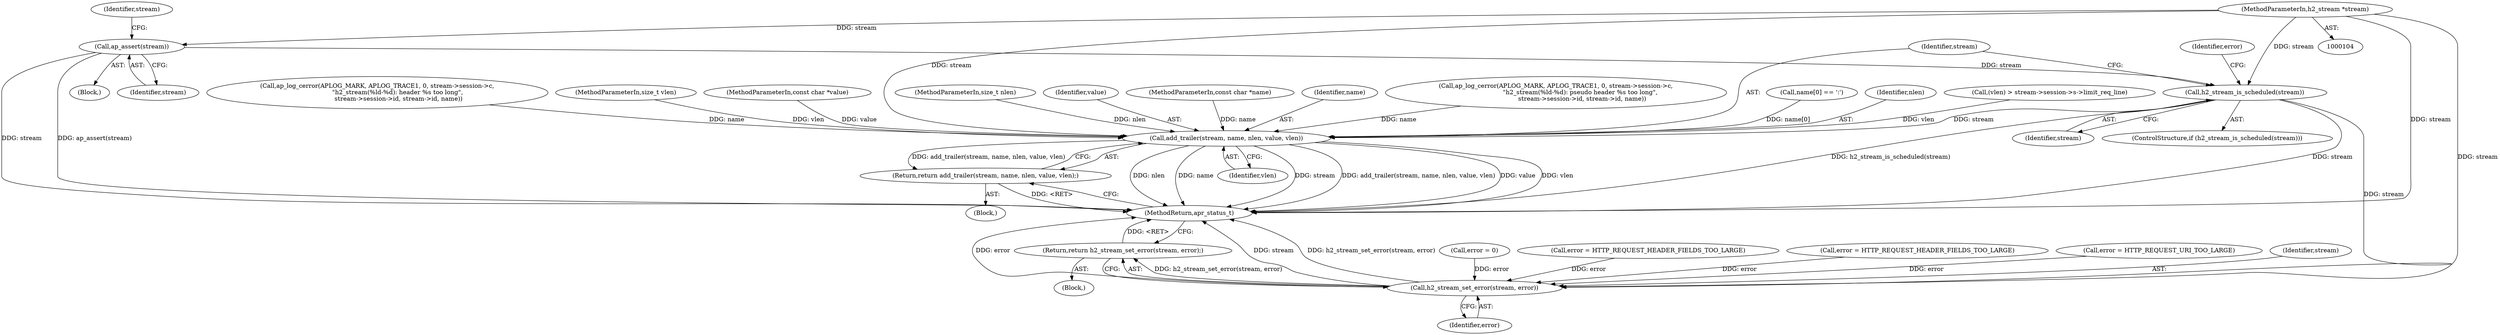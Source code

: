 digraph "0_httpd_29c63b786ae028d82405421585e91283c8fa0da3_0@API" {
"1000115" [label="(Call,ap_assert(stream))"];
"1000105" [label="(MethodParameterIn,h2_stream *stream)"];
"1000262" [label="(Call,h2_stream_is_scheduled(stream))"];
"1000266" [label="(Call,add_trailer(stream, name, nlen, value, vlen))"];
"1000265" [label="(Return,return add_trailer(stream, name, nlen, value, vlen);)"];
"1000277" [label="(Call,h2_stream_set_error(stream, error))"];
"1000276" [label="(Return,return h2_stream_set_error(stream, error);)"];
"1000110" [label="(Block,)"];
"1000277" [label="(Call,h2_stream_set_error(stream, error))"];
"1000276" [label="(Return,return h2_stream_set_error(stream, error);)"];
"1000107" [label="(MethodParameterIn,size_t nlen)"];
"1000326" [label="(MethodReturn,apr_status_t)"];
"1000270" [label="(Identifier,value)"];
"1000274" [label="(Identifier,error)"];
"1000106" [label="(MethodParameterIn,const char *name)"];
"1000112" [label="(Call,error = 0)"];
"1000105" [label="(MethodParameterIn,h2_stream *stream)"];
"1000115" [label="(Call,ap_assert(stream))"];
"1000268" [label="(Identifier,name)"];
"1000265" [label="(Return,return add_trailer(stream, name, nlen, value, vlen);)"];
"1000146" [label="(Call,ap_log_cerror(APLOG_MARK, APLOG_TRACE1, 0, stream->session->c,\n                          \"h2_stream(%ld-%d): pseudo header %s too long\", \n                           stream->session->id, stream->id, name))"];
"1000266" [label="(Call,add_trailer(stream, name, nlen, value, vlen))"];
"1000271" [label="(Identifier,vlen)"];
"1000129" [label="(Call,name[0] == ':')"];
"1000116" [label="(Identifier,stream)"];
"1000263" [label="(Identifier,stream)"];
"1000261" [label="(ControlStructure,if (h2_stream_is_scheduled(stream)))"];
"1000269" [label="(Identifier,nlen)"];
"1000136" [label="(Call,(vlen) > stream->session->s->limit_req_line)"];
"1000258" [label="(Call,error = HTTP_REQUEST_HEADER_FIELDS_TOO_LARGE)"];
"1000119" [label="(Identifier,stream)"];
"1000184" [label="(Call,ap_log_cerror(APLOG_MARK, APLOG_TRACE1, 0, stream->session->c,\n                      \"h2_stream(%ld-%d): header %s too long\", \n                      stream->session->id, stream->id, name))"];
"1000262" [label="(Call,h2_stream_is_scheduled(stream))"];
"1000264" [label="(Block,)"];
"1000267" [label="(Identifier,stream)"];
"1000275" [label="(Block,)"];
"1000109" [label="(MethodParameterIn,size_t vlen)"];
"1000108" [label="(MethodParameterIn,const char *value)"];
"1000203" [label="(Call,error = HTTP_REQUEST_HEADER_FIELDS_TOO_LARGE)"];
"1000165" [label="(Call,error = HTTP_REQUEST_URI_TOO_LARGE)"];
"1000278" [label="(Identifier,stream)"];
"1000279" [label="(Identifier,error)"];
"1000115" -> "1000110"  [label="AST: "];
"1000115" -> "1000116"  [label="CFG: "];
"1000116" -> "1000115"  [label="AST: "];
"1000119" -> "1000115"  [label="CFG: "];
"1000115" -> "1000326"  [label="DDG: ap_assert(stream)"];
"1000115" -> "1000326"  [label="DDG: stream"];
"1000105" -> "1000115"  [label="DDG: stream"];
"1000115" -> "1000262"  [label="DDG: stream"];
"1000105" -> "1000104"  [label="AST: "];
"1000105" -> "1000326"  [label="DDG: stream"];
"1000105" -> "1000262"  [label="DDG: stream"];
"1000105" -> "1000266"  [label="DDG: stream"];
"1000105" -> "1000277"  [label="DDG: stream"];
"1000262" -> "1000261"  [label="AST: "];
"1000262" -> "1000263"  [label="CFG: "];
"1000263" -> "1000262"  [label="AST: "];
"1000267" -> "1000262"  [label="CFG: "];
"1000274" -> "1000262"  [label="CFG: "];
"1000262" -> "1000326"  [label="DDG: stream"];
"1000262" -> "1000326"  [label="DDG: h2_stream_is_scheduled(stream)"];
"1000262" -> "1000266"  [label="DDG: stream"];
"1000262" -> "1000277"  [label="DDG: stream"];
"1000266" -> "1000265"  [label="AST: "];
"1000266" -> "1000271"  [label="CFG: "];
"1000267" -> "1000266"  [label="AST: "];
"1000268" -> "1000266"  [label="AST: "];
"1000269" -> "1000266"  [label="AST: "];
"1000270" -> "1000266"  [label="AST: "];
"1000271" -> "1000266"  [label="AST: "];
"1000265" -> "1000266"  [label="CFG: "];
"1000266" -> "1000326"  [label="DDG: nlen"];
"1000266" -> "1000326"  [label="DDG: name"];
"1000266" -> "1000326"  [label="DDG: stream"];
"1000266" -> "1000326"  [label="DDG: add_trailer(stream, name, nlen, value, vlen)"];
"1000266" -> "1000326"  [label="DDG: value"];
"1000266" -> "1000326"  [label="DDG: vlen"];
"1000266" -> "1000265"  [label="DDG: add_trailer(stream, name, nlen, value, vlen)"];
"1000184" -> "1000266"  [label="DDG: name"];
"1000129" -> "1000266"  [label="DDG: name[0]"];
"1000146" -> "1000266"  [label="DDG: name"];
"1000106" -> "1000266"  [label="DDG: name"];
"1000107" -> "1000266"  [label="DDG: nlen"];
"1000108" -> "1000266"  [label="DDG: value"];
"1000136" -> "1000266"  [label="DDG: vlen"];
"1000109" -> "1000266"  [label="DDG: vlen"];
"1000265" -> "1000264"  [label="AST: "];
"1000326" -> "1000265"  [label="CFG: "];
"1000265" -> "1000326"  [label="DDG: <RET>"];
"1000277" -> "1000276"  [label="AST: "];
"1000277" -> "1000279"  [label="CFG: "];
"1000278" -> "1000277"  [label="AST: "];
"1000279" -> "1000277"  [label="AST: "];
"1000276" -> "1000277"  [label="CFG: "];
"1000277" -> "1000326"  [label="DDG: stream"];
"1000277" -> "1000326"  [label="DDG: h2_stream_set_error(stream, error)"];
"1000277" -> "1000326"  [label="DDG: error"];
"1000277" -> "1000276"  [label="DDG: h2_stream_set_error(stream, error)"];
"1000258" -> "1000277"  [label="DDG: error"];
"1000165" -> "1000277"  [label="DDG: error"];
"1000112" -> "1000277"  [label="DDG: error"];
"1000203" -> "1000277"  [label="DDG: error"];
"1000276" -> "1000275"  [label="AST: "];
"1000326" -> "1000276"  [label="CFG: "];
"1000276" -> "1000326"  [label="DDG: <RET>"];
}

